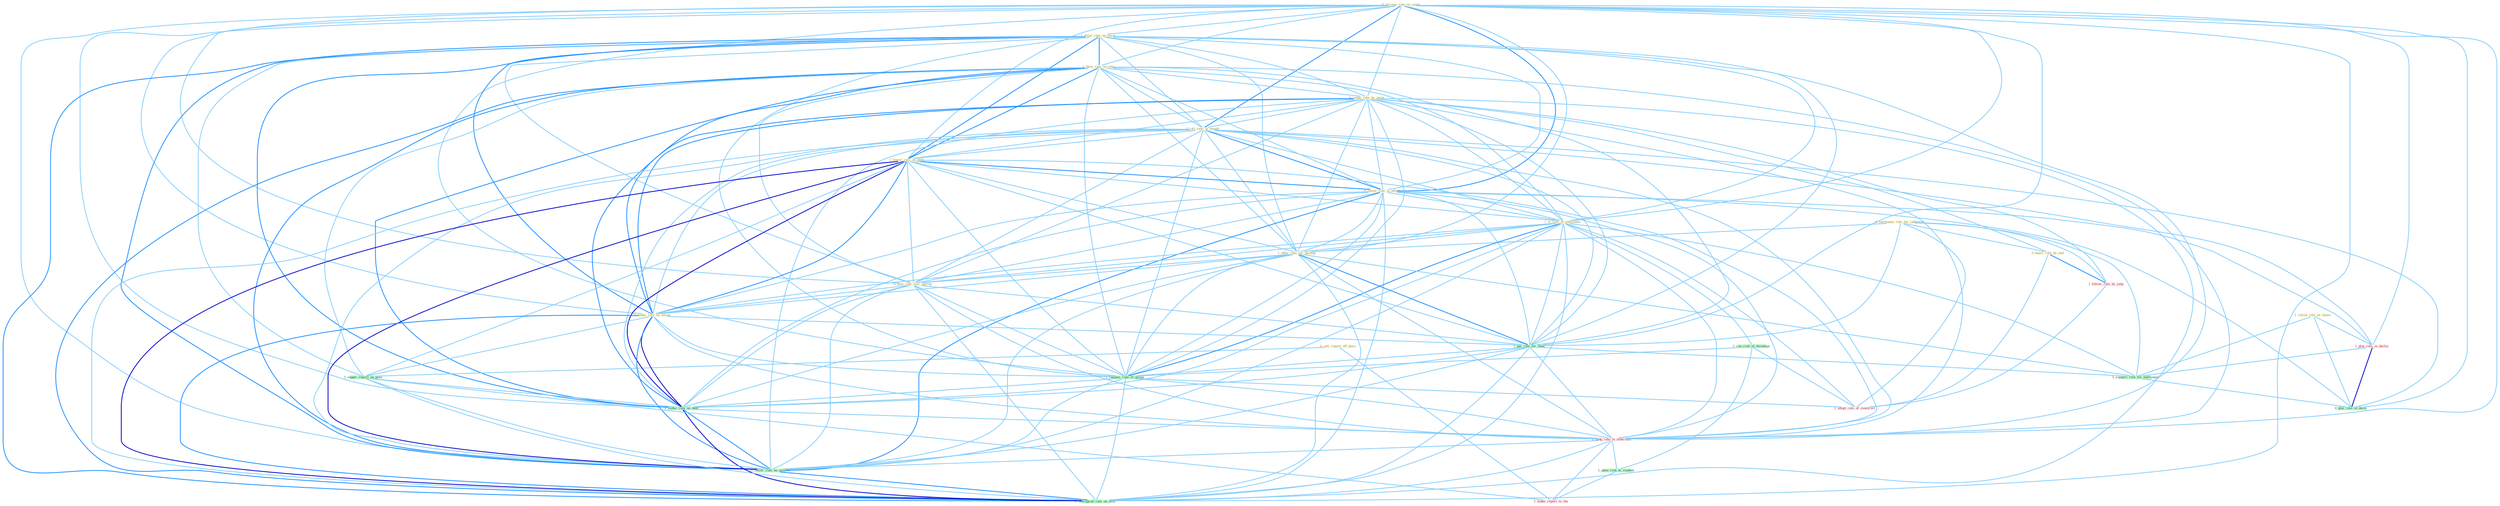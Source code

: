 Graph G{ 
    node
    [shape=polygon,style=filled,width=.5,height=.06,color="#BDFCC9",fixedsize=true,fontsize=4,
    fontcolor="#2f4f4f"];
    {node
    [color="#ffffe0", fontcolor="#8b7d6b"] "0_increas_rate_in_coupl " "0_entitynam_rule_for_judgment " "1_relish_role_as_home " "1_drive_rate_on_secur " "1_have_rate_on_vote " "0_reduc_rate_by_point " "0_jolt_rate_in_month " "0_call_report_off_base " "1_lower_rate_on_debt " "0_lower_rate_in_effort " "1_is_rate_of_entitynam " "1_offer_rate_for_packag " "0_enact_rule_by_end " "0_post_rate_sinc_spring " "1_reduc_rate_on_incom "}
{node [color="#fff0f5", fontcolor="#b22222"] "1_plai_role_in_declin " "1_follow_rule_by_judg " "0_nudg_rate_to_othernum " "1_adopt_rule_of_construct " "1_make_report_to_the "}
edge [color="#B0E2FF"];

	"0_increas_rate_in_coupl " -- "1_drive_rate_on_secur " [w="1", color="#87cefa" ];
	"0_increas_rate_in_coupl " -- "1_have_rate_on_vote " [w="1", color="#87cefa" ];
	"0_increas_rate_in_coupl " -- "0_reduc_rate_by_point " [w="1", color="#87cefa" ];
	"0_increas_rate_in_coupl " -- "0_jolt_rate_in_month " [w="2", color="#1e90ff" , len=0.8];
	"0_increas_rate_in_coupl " -- "1_lower_rate_on_debt " [w="1", color="#87cefa" ];
	"0_increas_rate_in_coupl " -- "0_lower_rate_in_effort " [w="2", color="#1e90ff" , len=0.8];
	"0_increas_rate_in_coupl " -- "1_is_rate_of_entitynam " [w="1", color="#87cefa" ];
	"0_increas_rate_in_coupl " -- "1_offer_rate_for_packag " [w="1", color="#87cefa" ];
	"0_increas_rate_in_coupl " -- "0_post_rate_sinc_spring " [w="1", color="#87cefa" ];
	"0_increas_rate_in_coupl " -- "1_reduc_rate_on_incom " [w="1", color="#87cefa" ];
	"0_increas_rate_in_coupl " -- "1_plai_role_in_declin " [w="1", color="#87cefa" ];
	"0_increas_rate_in_coupl " -- "1_pai_rate_for_fund " [w="1", color="#87cefa" ];
	"0_increas_rate_in_coupl " -- "1_compar_rate_of_group " [w="1", color="#87cefa" ];
	"0_increas_rate_in_coupl " -- "1_reduc_rate_on_debt " [w="1", color="#87cefa" ];
	"0_increas_rate_in_coupl " -- "0_nudg_rate_to_othernum " [w="1", color="#87cefa" ];
	"0_increas_rate_in_coupl " -- "0_plai_role_in_decis " [w="1", color="#87cefa" ];
	"0_increas_rate_in_coupl " -- "1_lower_rate_on_million " [w="1", color="#87cefa" ];
	"0_increas_rate_in_coupl " -- "1_downgrad_rate_on_debt " [w="1", color="#87cefa" ];
	"0_entitynam_rule_for_judgment " -- "1_offer_rate_for_packag " [w="1", color="#87cefa" ];
	"0_entitynam_rule_for_judgment " -- "0_enact_rule_by_end " [w="1", color="#87cefa" ];
	"0_entitynam_rule_for_judgment " -- "1_pai_rate_for_fund " [w="1", color="#87cefa" ];
	"0_entitynam_rule_for_judgment " -- "1_follow_rule_by_judg " [w="1", color="#87cefa" ];
	"0_entitynam_rule_for_judgment " -- "1_support_role_for_entitynam " [w="1", color="#87cefa" ];
	"0_entitynam_rule_for_judgment " -- "1_adopt_rule_of_construct " [w="1", color="#87cefa" ];
	"1_relish_role_as_home " -- "1_plai_role_in_declin " [w="1", color="#87cefa" ];
	"1_relish_role_as_home " -- "1_support_role_for_entitynam " [w="1", color="#87cefa" ];
	"1_relish_role_as_home " -- "0_plai_role_in_decis " [w="1", color="#87cefa" ];
	"1_drive_rate_on_secur " -- "1_have_rate_on_vote " [w="2", color="#1e90ff" , len=0.8];
	"1_drive_rate_on_secur " -- "0_reduc_rate_by_point " [w="1", color="#87cefa" ];
	"1_drive_rate_on_secur " -- "0_jolt_rate_in_month " [w="1", color="#87cefa" ];
	"1_drive_rate_on_secur " -- "1_lower_rate_on_debt " [w="2", color="#1e90ff" , len=0.8];
	"1_drive_rate_on_secur " -- "0_lower_rate_in_effort " [w="1", color="#87cefa" ];
	"1_drive_rate_on_secur " -- "1_is_rate_of_entitynam " [w="1", color="#87cefa" ];
	"1_drive_rate_on_secur " -- "1_offer_rate_for_packag " [w="1", color="#87cefa" ];
	"1_drive_rate_on_secur " -- "0_post_rate_sinc_spring " [w="1", color="#87cefa" ];
	"1_drive_rate_on_secur " -- "1_reduc_rate_on_incom " [w="2", color="#1e90ff" , len=0.8];
	"1_drive_rate_on_secur " -- "1_suppli_report_on_plan " [w="1", color="#87cefa" ];
	"1_drive_rate_on_secur " -- "1_pai_rate_for_fund " [w="1", color="#87cefa" ];
	"1_drive_rate_on_secur " -- "1_compar_rate_of_group " [w="1", color="#87cefa" ];
	"1_drive_rate_on_secur " -- "1_reduc_rate_on_debt " [w="2", color="#1e90ff" , len=0.8];
	"1_drive_rate_on_secur " -- "0_nudg_rate_to_othernum " [w="1", color="#87cefa" ];
	"1_drive_rate_on_secur " -- "1_lower_rate_on_million " [w="2", color="#1e90ff" , len=0.8];
	"1_drive_rate_on_secur " -- "1_downgrad_rate_on_debt " [w="2", color="#1e90ff" , len=0.8];
	"1_have_rate_on_vote " -- "0_reduc_rate_by_point " [w="1", color="#87cefa" ];
	"1_have_rate_on_vote " -- "0_jolt_rate_in_month " [w="1", color="#87cefa" ];
	"1_have_rate_on_vote " -- "1_lower_rate_on_debt " [w="2", color="#1e90ff" , len=0.8];
	"1_have_rate_on_vote " -- "0_lower_rate_in_effort " [w="1", color="#87cefa" ];
	"1_have_rate_on_vote " -- "1_is_rate_of_entitynam " [w="1", color="#87cefa" ];
	"1_have_rate_on_vote " -- "1_offer_rate_for_packag " [w="1", color="#87cefa" ];
	"1_have_rate_on_vote " -- "0_post_rate_sinc_spring " [w="1", color="#87cefa" ];
	"1_have_rate_on_vote " -- "1_reduc_rate_on_incom " [w="2", color="#1e90ff" , len=0.8];
	"1_have_rate_on_vote " -- "1_suppli_report_on_plan " [w="1", color="#87cefa" ];
	"1_have_rate_on_vote " -- "1_pai_rate_for_fund " [w="1", color="#87cefa" ];
	"1_have_rate_on_vote " -- "1_compar_rate_of_group " [w="1", color="#87cefa" ];
	"1_have_rate_on_vote " -- "1_reduc_rate_on_debt " [w="2", color="#1e90ff" , len=0.8];
	"1_have_rate_on_vote " -- "0_nudg_rate_to_othernum " [w="1", color="#87cefa" ];
	"1_have_rate_on_vote " -- "1_lower_rate_on_million " [w="2", color="#1e90ff" , len=0.8];
	"1_have_rate_on_vote " -- "1_downgrad_rate_on_debt " [w="2", color="#1e90ff" , len=0.8];
	"0_reduc_rate_by_point " -- "0_jolt_rate_in_month " [w="1", color="#87cefa" ];
	"0_reduc_rate_by_point " -- "1_lower_rate_on_debt " [w="1", color="#87cefa" ];
	"0_reduc_rate_by_point " -- "0_lower_rate_in_effort " [w="1", color="#87cefa" ];
	"0_reduc_rate_by_point " -- "1_is_rate_of_entitynam " [w="1", color="#87cefa" ];
	"0_reduc_rate_by_point " -- "1_offer_rate_for_packag " [w="1", color="#87cefa" ];
	"0_reduc_rate_by_point " -- "0_enact_rule_by_end " [w="1", color="#87cefa" ];
	"0_reduc_rate_by_point " -- "0_post_rate_sinc_spring " [w="1", color="#87cefa" ];
	"0_reduc_rate_by_point " -- "1_reduc_rate_on_incom " [w="2", color="#1e90ff" , len=0.8];
	"0_reduc_rate_by_point " -- "1_pai_rate_for_fund " [w="1", color="#87cefa" ];
	"0_reduc_rate_by_point " -- "1_follow_rule_by_judg " [w="1", color="#87cefa" ];
	"0_reduc_rate_by_point " -- "1_compar_rate_of_group " [w="1", color="#87cefa" ];
	"0_reduc_rate_by_point " -- "1_reduc_rate_on_debt " [w="2", color="#1e90ff" , len=0.8];
	"0_reduc_rate_by_point " -- "0_nudg_rate_to_othernum " [w="1", color="#87cefa" ];
	"0_reduc_rate_by_point " -- "1_lower_rate_on_million " [w="1", color="#87cefa" ];
	"0_reduc_rate_by_point " -- "1_downgrad_rate_on_debt " [w="1", color="#87cefa" ];
	"0_jolt_rate_in_month " -- "1_lower_rate_on_debt " [w="1", color="#87cefa" ];
	"0_jolt_rate_in_month " -- "0_lower_rate_in_effort " [w="2", color="#1e90ff" , len=0.8];
	"0_jolt_rate_in_month " -- "1_is_rate_of_entitynam " [w="1", color="#87cefa" ];
	"0_jolt_rate_in_month " -- "1_offer_rate_for_packag " [w="1", color="#87cefa" ];
	"0_jolt_rate_in_month " -- "0_post_rate_sinc_spring " [w="1", color="#87cefa" ];
	"0_jolt_rate_in_month " -- "1_reduc_rate_on_incom " [w="1", color="#87cefa" ];
	"0_jolt_rate_in_month " -- "1_plai_role_in_declin " [w="1", color="#87cefa" ];
	"0_jolt_rate_in_month " -- "1_pai_rate_for_fund " [w="1", color="#87cefa" ];
	"0_jolt_rate_in_month " -- "1_compar_rate_of_group " [w="1", color="#87cefa" ];
	"0_jolt_rate_in_month " -- "1_reduc_rate_on_debt " [w="1", color="#87cefa" ];
	"0_jolt_rate_in_month " -- "0_nudg_rate_to_othernum " [w="1", color="#87cefa" ];
	"0_jolt_rate_in_month " -- "0_plai_role_in_decis " [w="1", color="#87cefa" ];
	"0_jolt_rate_in_month " -- "1_lower_rate_on_million " [w="1", color="#87cefa" ];
	"0_jolt_rate_in_month " -- "1_downgrad_rate_on_debt " [w="1", color="#87cefa" ];
	"0_call_report_off_base " -- "1_suppli_report_on_plan " [w="1", color="#87cefa" ];
	"0_call_report_off_base " -- "1_make_report_to_the " [w="1", color="#87cefa" ];
	"1_lower_rate_on_debt " -- "0_lower_rate_in_effort " [w="2", color="#1e90ff" , len=0.8];
	"1_lower_rate_on_debt " -- "1_is_rate_of_entitynam " [w="1", color="#87cefa" ];
	"1_lower_rate_on_debt " -- "1_offer_rate_for_packag " [w="1", color="#87cefa" ];
	"1_lower_rate_on_debt " -- "0_post_rate_sinc_spring " [w="1", color="#87cefa" ];
	"1_lower_rate_on_debt " -- "1_reduc_rate_on_incom " [w="2", color="#1e90ff" , len=0.8];
	"1_lower_rate_on_debt " -- "1_suppli_report_on_plan " [w="1", color="#87cefa" ];
	"1_lower_rate_on_debt " -- "1_pai_rate_for_fund " [w="1", color="#87cefa" ];
	"1_lower_rate_on_debt " -- "1_compar_rate_of_group " [w="1", color="#87cefa" ];
	"1_lower_rate_on_debt " -- "1_reduc_rate_on_debt " [w="3", color="#0000cd" , len=0.6];
	"1_lower_rate_on_debt " -- "0_nudg_rate_to_othernum " [w="1", color="#87cefa" ];
	"1_lower_rate_on_debt " -- "1_lower_rate_on_million " [w="3", color="#0000cd" , len=0.6];
	"1_lower_rate_on_debt " -- "1_downgrad_rate_on_debt " [w="3", color="#0000cd" , len=0.6];
	"0_lower_rate_in_effort " -- "1_is_rate_of_entitynam " [w="1", color="#87cefa" ];
	"0_lower_rate_in_effort " -- "1_offer_rate_for_packag " [w="1", color="#87cefa" ];
	"0_lower_rate_in_effort " -- "0_post_rate_sinc_spring " [w="1", color="#87cefa" ];
	"0_lower_rate_in_effort " -- "1_reduc_rate_on_incom " [w="1", color="#87cefa" ];
	"0_lower_rate_in_effort " -- "1_plai_role_in_declin " [w="1", color="#87cefa" ];
	"0_lower_rate_in_effort " -- "1_pai_rate_for_fund " [w="1", color="#87cefa" ];
	"0_lower_rate_in_effort " -- "1_compar_rate_of_group " [w="1", color="#87cefa" ];
	"0_lower_rate_in_effort " -- "1_reduc_rate_on_debt " [w="1", color="#87cefa" ];
	"0_lower_rate_in_effort " -- "0_nudg_rate_to_othernum " [w="1", color="#87cefa" ];
	"0_lower_rate_in_effort " -- "0_plai_role_in_decis " [w="1", color="#87cefa" ];
	"0_lower_rate_in_effort " -- "1_lower_rate_on_million " [w="2", color="#1e90ff" , len=0.8];
	"0_lower_rate_in_effort " -- "1_downgrad_rate_on_debt " [w="1", color="#87cefa" ];
	"1_is_rate_of_entitynam " -- "1_offer_rate_for_packag " [w="1", color="#87cefa" ];
	"1_is_rate_of_entitynam " -- "0_post_rate_sinc_spring " [w="1", color="#87cefa" ];
	"1_is_rate_of_entitynam " -- "1_reduc_rate_on_incom " [w="1", color="#87cefa" ];
	"1_is_rate_of_entitynam " -- "1_run_risk_of_disintegr " [w="1", color="#87cefa" ];
	"1_is_rate_of_entitynam " -- "1_pai_rate_for_fund " [w="1", color="#87cefa" ];
	"1_is_rate_of_entitynam " -- "1_compar_rate_of_group " [w="2", color="#1e90ff" , len=0.8];
	"1_is_rate_of_entitynam " -- "1_reduc_rate_on_debt " [w="1", color="#87cefa" ];
	"1_is_rate_of_entitynam " -- "0_nudg_rate_to_othernum " [w="1", color="#87cefa" ];
	"1_is_rate_of_entitynam " -- "1_support_role_for_entitynam " [w="1", color="#87cefa" ];
	"1_is_rate_of_entitynam " -- "1_adopt_rule_of_construct " [w="1", color="#87cefa" ];
	"1_is_rate_of_entitynam " -- "1_lower_rate_on_million " [w="1", color="#87cefa" ];
	"1_is_rate_of_entitynam " -- "1_downgrad_rate_on_debt " [w="1", color="#87cefa" ];
	"1_offer_rate_for_packag " -- "0_post_rate_sinc_spring " [w="1", color="#87cefa" ];
	"1_offer_rate_for_packag " -- "1_reduc_rate_on_incom " [w="1", color="#87cefa" ];
	"1_offer_rate_for_packag " -- "1_pai_rate_for_fund " [w="2", color="#1e90ff" , len=0.8];
	"1_offer_rate_for_packag " -- "1_compar_rate_of_group " [w="1", color="#87cefa" ];
	"1_offer_rate_for_packag " -- "1_reduc_rate_on_debt " [w="1", color="#87cefa" ];
	"1_offer_rate_for_packag " -- "0_nudg_rate_to_othernum " [w="1", color="#87cefa" ];
	"1_offer_rate_for_packag " -- "1_support_role_for_entitynam " [w="1", color="#87cefa" ];
	"1_offer_rate_for_packag " -- "1_lower_rate_on_million " [w="1", color="#87cefa" ];
	"1_offer_rate_for_packag " -- "1_downgrad_rate_on_debt " [w="1", color="#87cefa" ];
	"0_enact_rule_by_end " -- "1_follow_rule_by_judg " [w="2", color="#1e90ff" , len=0.8];
	"0_enact_rule_by_end " -- "1_adopt_rule_of_construct " [w="1", color="#87cefa" ];
	"0_post_rate_sinc_spring " -- "1_reduc_rate_on_incom " [w="1", color="#87cefa" ];
	"0_post_rate_sinc_spring " -- "1_pai_rate_for_fund " [w="1", color="#87cefa" ];
	"0_post_rate_sinc_spring " -- "1_compar_rate_of_group " [w="1", color="#87cefa" ];
	"0_post_rate_sinc_spring " -- "1_reduc_rate_on_debt " [w="1", color="#87cefa" ];
	"0_post_rate_sinc_spring " -- "0_nudg_rate_to_othernum " [w="1", color="#87cefa" ];
	"0_post_rate_sinc_spring " -- "1_lower_rate_on_million " [w="1", color="#87cefa" ];
	"0_post_rate_sinc_spring " -- "1_downgrad_rate_on_debt " [w="1", color="#87cefa" ];
	"1_reduc_rate_on_incom " -- "1_suppli_report_on_plan " [w="1", color="#87cefa" ];
	"1_reduc_rate_on_incom " -- "1_pai_rate_for_fund " [w="1", color="#87cefa" ];
	"1_reduc_rate_on_incom " -- "1_compar_rate_of_group " [w="1", color="#87cefa" ];
	"1_reduc_rate_on_incom " -- "1_reduc_rate_on_debt " [w="3", color="#0000cd" , len=0.6];
	"1_reduc_rate_on_incom " -- "0_nudg_rate_to_othernum " [w="1", color="#87cefa" ];
	"1_reduc_rate_on_incom " -- "1_lower_rate_on_million " [w="2", color="#1e90ff" , len=0.8];
	"1_reduc_rate_on_incom " -- "1_downgrad_rate_on_debt " [w="2", color="#1e90ff" , len=0.8];
	"1_run_risk_of_disintegr " -- "1_compar_rate_of_group " [w="1", color="#87cefa" ];
	"1_run_risk_of_disintegr " -- "1_pose_risk_to_student " [w="1", color="#87cefa" ];
	"1_run_risk_of_disintegr " -- "1_adopt_rule_of_construct " [w="1", color="#87cefa" ];
	"1_plai_role_in_declin " -- "1_support_role_for_entitynam " [w="1", color="#87cefa" ];
	"1_plai_role_in_declin " -- "0_plai_role_in_decis " [w="3", color="#0000cd" , len=0.6];
	"1_suppli_report_on_plan " -- "1_reduc_rate_on_debt " [w="1", color="#87cefa" ];
	"1_suppli_report_on_plan " -- "1_lower_rate_on_million " [w="1", color="#87cefa" ];
	"1_suppli_report_on_plan " -- "1_downgrad_rate_on_debt " [w="1", color="#87cefa" ];
	"1_suppli_report_on_plan " -- "1_make_report_to_the " [w="1", color="#87cefa" ];
	"1_pai_rate_for_fund " -- "1_compar_rate_of_group " [w="1", color="#87cefa" ];
	"1_pai_rate_for_fund " -- "1_reduc_rate_on_debt " [w="1", color="#87cefa" ];
	"1_pai_rate_for_fund " -- "0_nudg_rate_to_othernum " [w="1", color="#87cefa" ];
	"1_pai_rate_for_fund " -- "1_support_role_for_entitynam " [w="1", color="#87cefa" ];
	"1_pai_rate_for_fund " -- "1_lower_rate_on_million " [w="1", color="#87cefa" ];
	"1_pai_rate_for_fund " -- "1_downgrad_rate_on_debt " [w="1", color="#87cefa" ];
	"1_follow_rule_by_judg " -- "1_adopt_rule_of_construct " [w="1", color="#87cefa" ];
	"1_compar_rate_of_group " -- "1_reduc_rate_on_debt " [w="1", color="#87cefa" ];
	"1_compar_rate_of_group " -- "0_nudg_rate_to_othernum " [w="1", color="#87cefa" ];
	"1_compar_rate_of_group " -- "1_adopt_rule_of_construct " [w="1", color="#87cefa" ];
	"1_compar_rate_of_group " -- "1_lower_rate_on_million " [w="1", color="#87cefa" ];
	"1_compar_rate_of_group " -- "1_downgrad_rate_on_debt " [w="1", color="#87cefa" ];
	"1_reduc_rate_on_debt " -- "0_nudg_rate_to_othernum " [w="1", color="#87cefa" ];
	"1_reduc_rate_on_debt " -- "1_lower_rate_on_million " [w="2", color="#1e90ff" , len=0.8];
	"1_reduc_rate_on_debt " -- "1_downgrad_rate_on_debt " [w="3", color="#0000cd" , len=0.6];
	"0_nudg_rate_to_othernum " -- "1_pose_risk_to_student " [w="1", color="#87cefa" ];
	"0_nudg_rate_to_othernum " -- "1_lower_rate_on_million " [w="1", color="#87cefa" ];
	"0_nudg_rate_to_othernum " -- "1_downgrad_rate_on_debt " [w="1", color="#87cefa" ];
	"0_nudg_rate_to_othernum " -- "1_make_report_to_the " [w="1", color="#87cefa" ];
	"1_support_role_for_entitynam " -- "0_plai_role_in_decis " [w="1", color="#87cefa" ];
	"1_pose_risk_to_student " -- "1_make_report_to_the " [w="1", color="#87cefa" ];
	"1_lower_rate_on_million " -- "1_downgrad_rate_on_debt " [w="2", color="#1e90ff" , len=0.8];
}